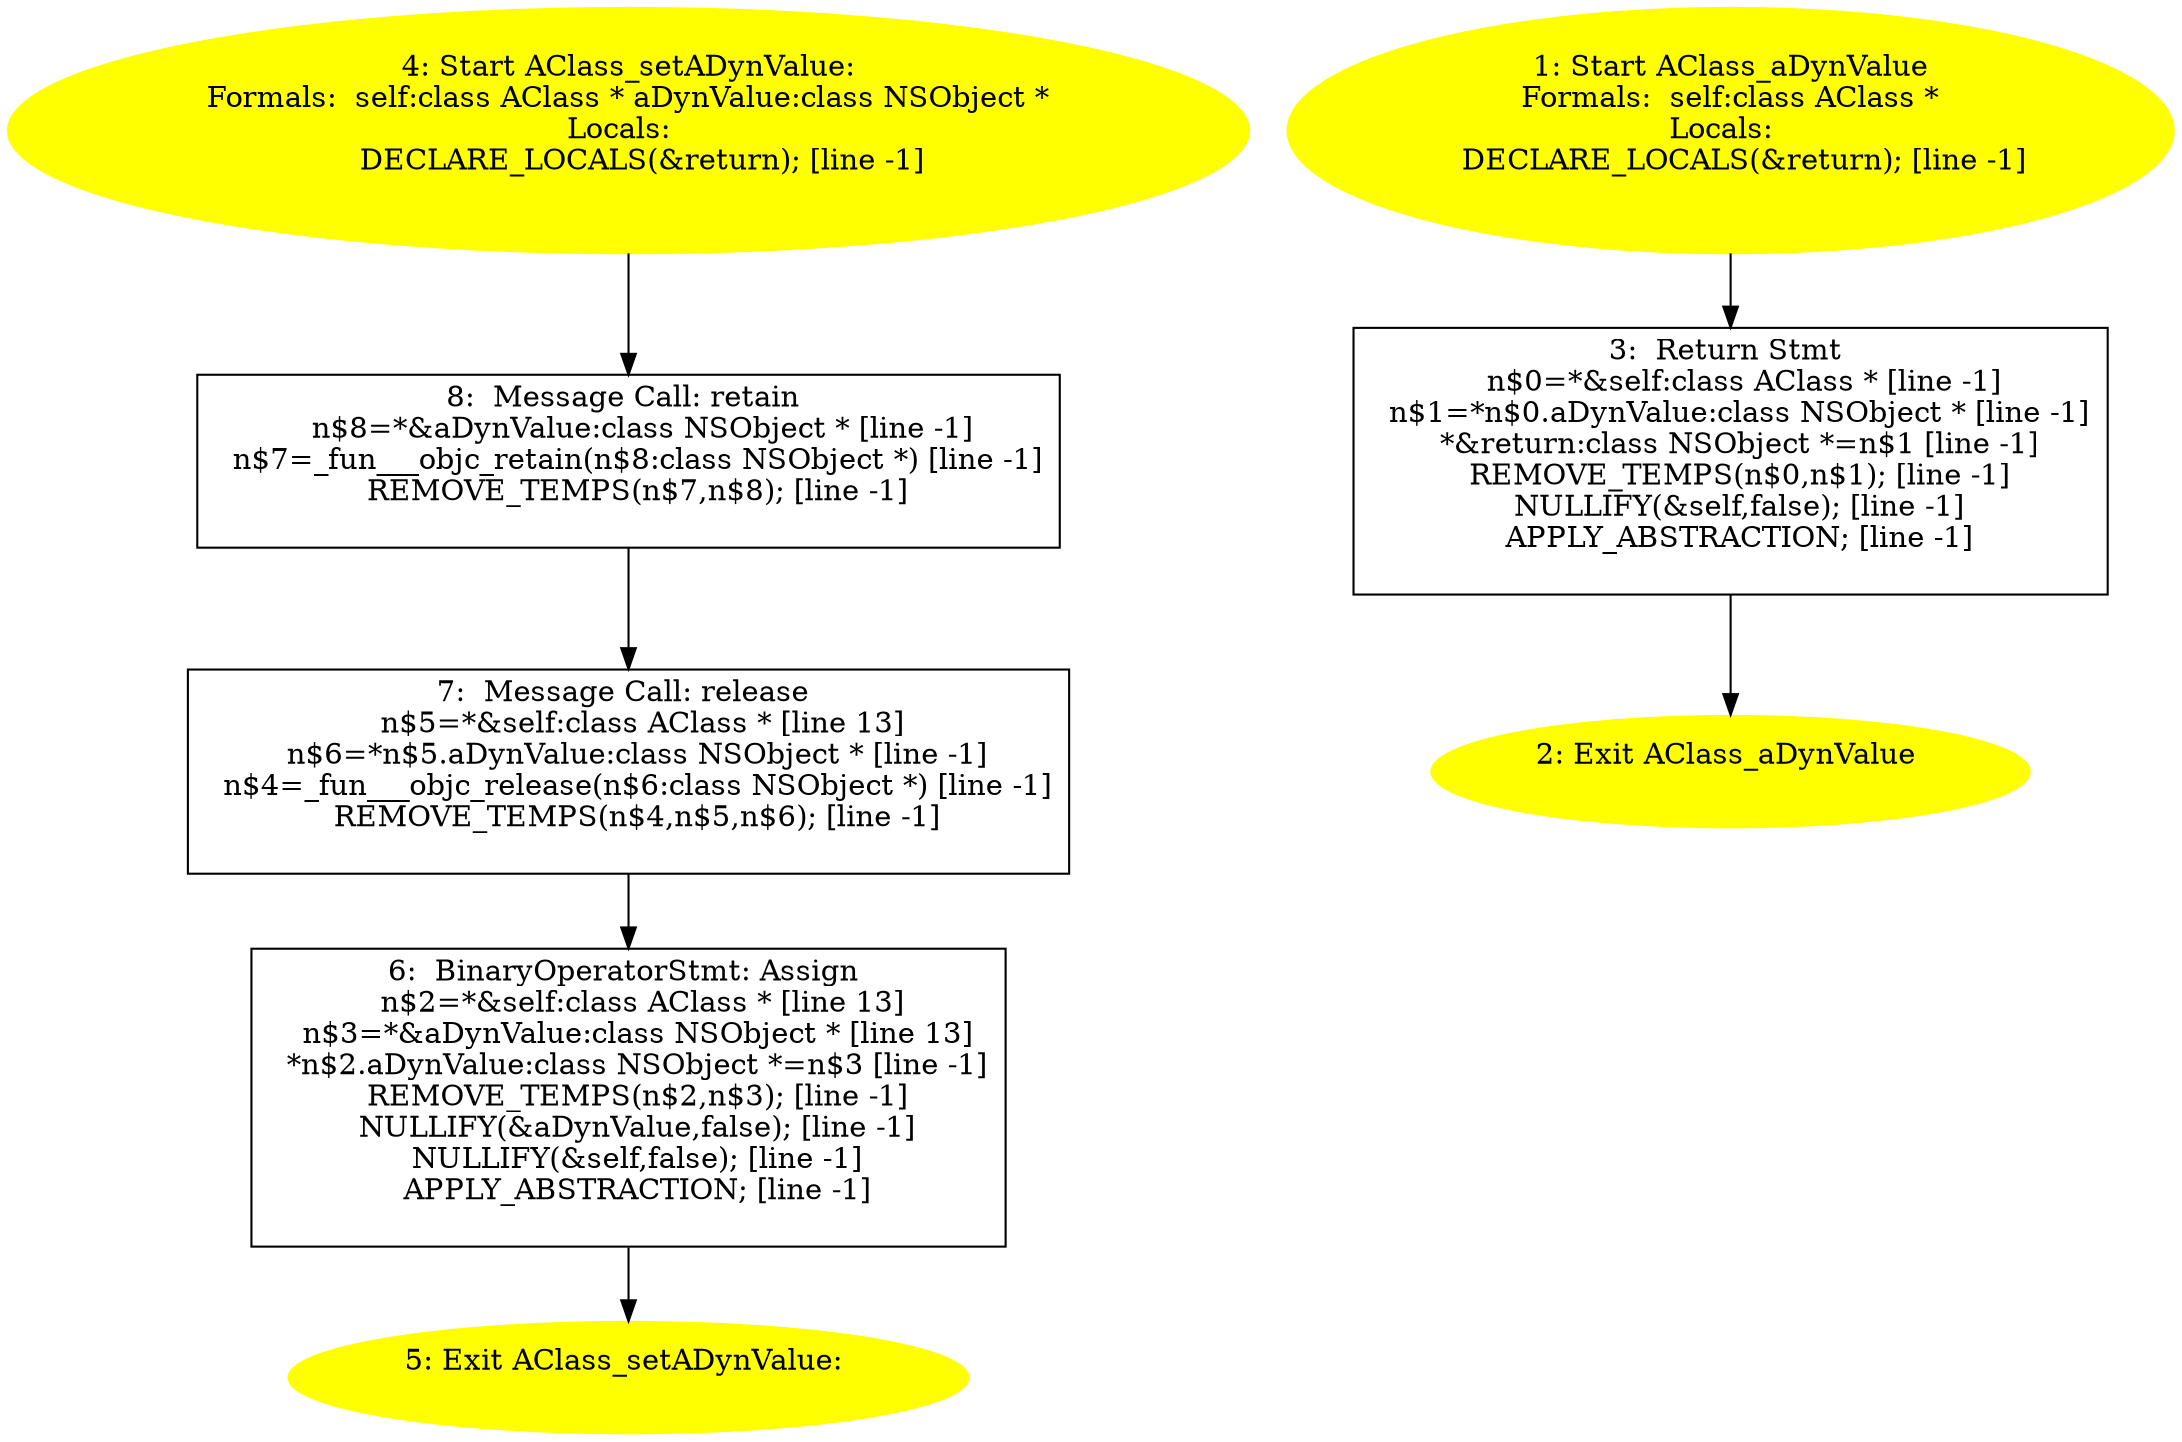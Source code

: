 digraph iCFG {
8 [label="8:  Message Call: retain \n   n$8=*&aDynValue:class NSObject * [line -1]\n  n$7=_fun___objc_retain(n$8:class NSObject *) [line -1]\n  REMOVE_TEMPS(n$7,n$8); [line -1]\n " shape="box"]
	

	 8 -> 7 ;
7 [label="7:  Message Call: release \n   n$5=*&self:class AClass * [line 13]\n  n$6=*n$5.aDynValue:class NSObject * [line -1]\n  n$4=_fun___objc_release(n$6:class NSObject *) [line -1]\n  REMOVE_TEMPS(n$4,n$5,n$6); [line -1]\n " shape="box"]
	

	 7 -> 6 ;
6 [label="6:  BinaryOperatorStmt: Assign \n   n$2=*&self:class AClass * [line 13]\n  n$3=*&aDynValue:class NSObject * [line 13]\n  *n$2.aDynValue:class NSObject *=n$3 [line -1]\n  REMOVE_TEMPS(n$2,n$3); [line -1]\n  NULLIFY(&aDynValue,false); [line -1]\n  NULLIFY(&self,false); [line -1]\n  APPLY_ABSTRACTION; [line -1]\n " shape="box"]
	

	 6 -> 5 ;
5 [label="5: Exit AClass_setADynValue: \n  " color=yellow style=filled]
	

4 [label="4: Start AClass_setADynValue:\nFormals:  self:class AClass * aDynValue:class NSObject *\nLocals:  \n   DECLARE_LOCALS(&return); [line -1]\n " color=yellow style=filled]
	

	 4 -> 8 ;
3 [label="3:  Return Stmt \n   n$0=*&self:class AClass * [line -1]\n  n$1=*n$0.aDynValue:class NSObject * [line -1]\n  *&return:class NSObject *=n$1 [line -1]\n  REMOVE_TEMPS(n$0,n$1); [line -1]\n  NULLIFY(&self,false); [line -1]\n  APPLY_ABSTRACTION; [line -1]\n " shape="box"]
	

	 3 -> 2 ;
2 [label="2: Exit AClass_aDynValue \n  " color=yellow style=filled]
	

1 [label="1: Start AClass_aDynValue\nFormals:  self:class AClass *\nLocals:  \n   DECLARE_LOCALS(&return); [line -1]\n " color=yellow style=filled]
	

	 1 -> 3 ;
}
